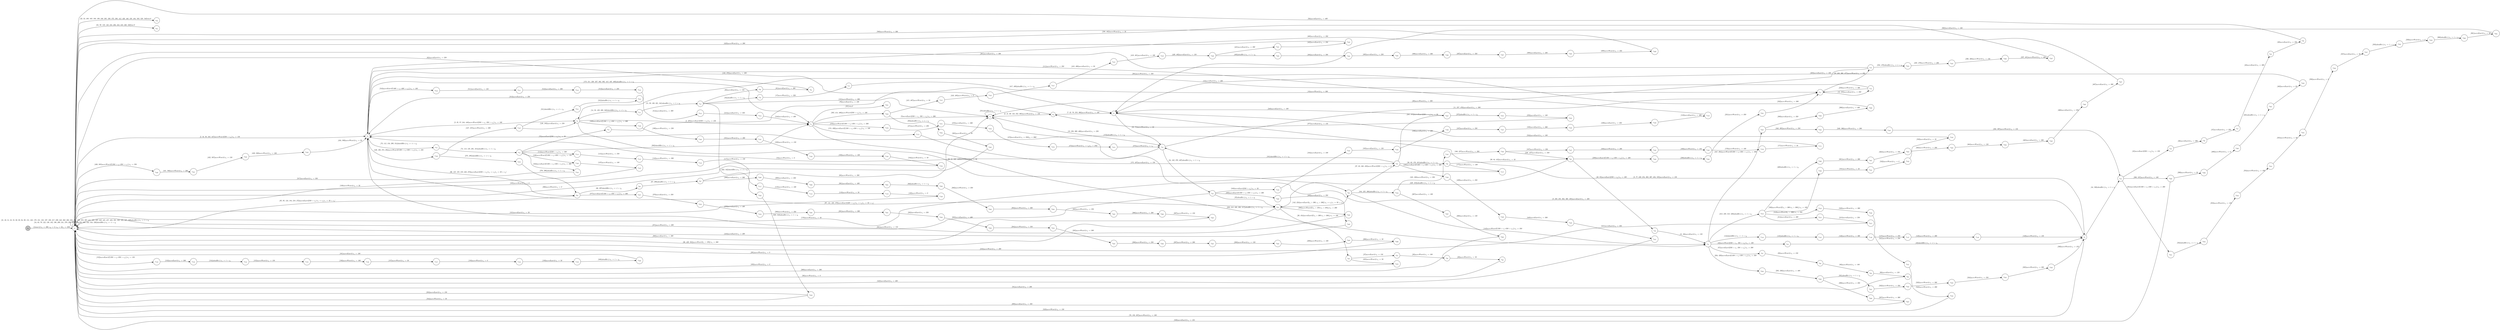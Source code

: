 digraph EFSM{
  graph [rankdir="LR", fontname="Latin Modern Math"];
  node [color="black", fillcolor="white", shape="circle", style="filled", fontname="Latin Modern Math"];
  edge [fontname="Latin Modern Math"];

  s0[fillcolor="gray", label=<s<sub>0</sub>>];
  s1[label=<s<sub>1</sub>>];
  s2[label=<s<sub>2</sub>>];
  s3[label=<s<sub>3</sub>>];
  s4[label=<s<sub>4</sub>>];
  s5[label=<s<sub>5</sub>>];
  s6[label=<s<sub>6</sub>>];
  s7[label=<s<sub>7</sub>>];
  s8[label=<s<sub>8</sub>>];
  s10[label=<s<sub>10</sub>>];
  s11[label=<s<sub>11</sub>>];
  s12[label=<s<sub>12</sub>>];
  s14[label=<s<sub>14</sub>>];
  s15[label=<s<sub>15</sub>>];
  s16[label=<s<sub>16</sub>>];
  s17[label=<s<sub>17</sub>>];
  s19[label=<s<sub>19</sub>>];
  s24[label=<s<sub>24</sub>>];
  s25[label=<s<sub>25</sub>>];
  s26[label=<s<sub>26</sub>>];
  s27[label=<s<sub>27</sub>>];
  s28[label=<s<sub>28</sub>>];
  s29[label=<s<sub>29</sub>>];
  s32[label=<s<sub>32</sub>>];
  s36[label=<s<sub>36</sub>>];
  s37[label=<s<sub>37</sub>>];
  s38[label=<s<sub>38</sub>>];
  s39[label=<s<sub>39</sub>>];
  s40[label=<s<sub>40</sub>>];
  s41[label=<s<sub>41</sub>>];
  s42[label=<s<sub>42</sub>>];
  s44[label=<s<sub>44</sub>>];
  s45[label=<s<sub>45</sub>>];
  s46[label=<s<sub>46</sub>>];
  s47[label=<s<sub>47</sub>>];
  s48[label=<s<sub>48</sub>>];
  s49[label=<s<sub>49</sub>>];
  s60[label=<s<sub>60</sub>>];
  s61[label=<s<sub>61</sub>>];
  s64[label=<s<sub>64</sub>>];
  s65[label=<s<sub>65</sub>>];
  s66[label=<s<sub>66</sub>>];
  s67[label=<s<sub>67</sub>>];
  s73[label=<s<sub>73</sub>>];
  s74[label=<s<sub>74</sub>>];
  s75[label=<s<sub>75</sub>>];
  s87[label=<s<sub>87</sub>>];
  s88[label=<s<sub>88</sub>>];
  s89[label=<s<sub>89</sub>>];
  s90[label=<s<sub>90</sub>>];
  s103[label=<s<sub>103</sub>>];
  s104[label=<s<sub>104</sub>>];
  s105[label=<s<sub>105</sub>>];
  s106[label=<s<sub>106</sub>>];
  s107[label=<s<sub>107</sub>>];
  s108[label=<s<sub>108</sub>>];
  s109[label=<s<sub>109</sub>>];
  s110[label=<s<sub>110</sub>>];
  s114[label=<s<sub>114</sub>>];
  s115[label=<s<sub>115</sub>>];
  s116[label=<s<sub>116</sub>>];
  s117[label=<s<sub>117</sub>>];
  s118[label=<s<sub>118</sub>>];
  s119[label=<s<sub>119</sub>>];
  s120[label=<s<sub>120</sub>>];
  s126[label=<s<sub>126</sub>>];
  s127[label=<s<sub>127</sub>>];
  s136[label=<s<sub>136</sub>>];
  s137[label=<s<sub>137</sub>>];
  s144[label=<s<sub>144</sub>>];
  s145[label=<s<sub>145</sub>>];
  s146[label=<s<sub>146</sub>>];
  s147[label=<s<sub>147</sub>>];
  s148[label=<s<sub>148</sub>>];
  s152[label=<s<sub>152</sub>>];
  s153[label=<s<sub>153</sub>>];
  s154[label=<s<sub>154</sub>>];
  s155[label=<s<sub>155</sub>>];
  s156[label=<s<sub>156</sub>>];
  s157[label=<s<sub>157</sub>>];
  s158[label=<s<sub>158</sub>>];
  s159[label=<s<sub>159</sub>>];
  s160[label=<s<sub>160</sub>>];
  s164[label=<s<sub>164</sub>>];
  s165[label=<s<sub>165</sub>>];
  s166[label=<s<sub>166</sub>>];
  s167[label=<s<sub>167</sub>>];
  s168[label=<s<sub>168</sub>>];
  s169[label=<s<sub>169</sub>>];
  s170[label=<s<sub>170</sub>>];
  s171[label=<s<sub>171</sub>>];
  s174[label=<s<sub>174</sub>>];
  s177[label=<s<sub>177</sub>>];
  s189[label=<s<sub>189</sub>>];
  s190[label=<s<sub>190</sub>>];
  s191[label=<s<sub>191</sub>>];
  s192[label=<s<sub>192</sub>>];
  s193[label=<s<sub>193</sub>>];
  s194[label=<s<sub>194</sub>>];
  s204[label=<s<sub>204</sub>>];
  s205[label=<s<sub>205</sub>>];
  s206[label=<s<sub>206</sub>>];
  s207[label=<s<sub>207</sub>>];
  s213[label=<s<sub>213</sub>>];
  s214[label=<s<sub>214</sub>>];
  s215[label=<s<sub>215</sub>>];
  s221[label=<s<sub>221</sub>>];
  s229[label=<s<sub>229</sub>>];
  s230[label=<s<sub>230</sub>>];
  s231[label=<s<sub>231</sub>>];
  s234[label=<s<sub>234</sub>>];
  s235[label=<s<sub>235</sub>>];
  s236[label=<s<sub>236</sub>>];
  s237[label=<s<sub>237</sub>>];
  s247[label=<s<sub>247</sub>>];
  s267[label=<s<sub>267</sub>>];
  s268[label=<s<sub>268</sub>>];
  s275[label=<s<sub>275</sub>>];
  s277[label=<s<sub>277</sub>>];
  s278[label=<s<sub>278</sub>>];
  s279[label=<s<sub>279</sub>>];
  s280[label=<s<sub>280</sub>>];
  s281[label=<s<sub>281</sub>>];
  s282[label=<s<sub>282</sub>>];
  s283[label=<s<sub>283</sub>>];
  s284[label=<s<sub>284</sub>>];
  s285[label=<s<sub>285</sub>>];
  s286[label=<s<sub>286</sub>>];
  s287[label=<s<sub>287</sub>>];
  s288[label=<s<sub>288</sub>>];
  s289[label=<s<sub>289</sub>>];
  s290[label=<s<sub>290</sub>>];
  s299[label=<s<sub>299</sub>>];
  s300[label=<s<sub>300</sub>>];
  s301[label=<s<sub>301</sub>>];
  s302[label=<s<sub>302</sub>>];
  s303[label=<s<sub>303</sub>>];
  s304[label=<s<sub>304</sub>>];
  s305[label=<s<sub>305</sub>>];
  s306[label=<s<sub>306</sub>>];
  s307[label=<s<sub>307</sub>>];
  s311[label=<s<sub>311</sub>>];
  s312[label=<s<sub>312</sub>>];
  s316[label=<s<sub>316</sub>>];
  s322[label=<s<sub>322</sub>>];
  s323[label=<s<sub>323</sub>>];
  s331[label=<s<sub>331</sub>>];
  s332[label=<s<sub>332</sub>>];
  s333[label=<s<sub>333</sub>>];
  s334[label=<s<sub>334</sub>>];
  s335[label=<s<sub>335</sub>>];
  s347[label=<s<sub>347</sub>>];
  s348[label=<s<sub>348</sub>>];
  s349[label=<s<sub>349</sub>>];
  s351[label=<s<sub>351</sub>>];
  s352[label=<s<sub>352</sub>>];
  s353[label=<s<sub>353</sub>>];
  s354[label=<s<sub>354</sub>>];
  s355[label=<s<sub>355</sub>>];
  s356[label=<s<sub>356</sub>>];
  s357[label=<s<sub>357</sub>>];
  s358[label=<s<sub>358</sub>>];
  s359[label=<s<sub>359</sub>>];
  s360[label=<s<sub>360</sub>>];
  s361[label=<s<sub>361</sub>>];
  s375[label=<s<sub>375</sub>>];
  s376[label=<s<sub>376</sub>>];
  s380[label=<s<sub>380</sub>>];
  s383[label=<s<sub>383</sub>>];
  s384[label=<s<sub>384</sub>>];
  s385[label=<s<sub>385</sub>>];
  s389[label=<s<sub>389</sub>>];
  s390[label=<s<sub>390</sub>>];
  s398[label=<s<sub>398</sub>>];
  s399[label=<s<sub>399</sub>>];
  s400[label=<s<sub>400</sub>>];
  s401[label=<s<sub>401</sub>>];
  s402[label=<s<sub>402</sub>>];
  s408[label=<s<sub>408</sub>>];
  s409[label=<s<sub>409</sub>>];
  s415[label=<s<sub>415</sub>>];
  s416[label=<s<sub>416</sub>>];
  s417[label=<s<sub>417</sub>>];
  s418[label=<s<sub>418</sub>>];
  s419[label=<s<sub>419</sub>>];
  s420[label=<s<sub>420</sub>>];
  s421[label=<s<sub>421</sub>>];
  s422[label=<s<sub>422</sub>>];
  s430[label=<s<sub>430</sub>>];
  s431[label=<s<sub>431</sub>>];
  s432[label=<s<sub>432</sub>>];
  s433[label=<s<sub>433</sub>>];
  s438[label=<s<sub>438</sub>>];
  s439[label=<s<sub>439</sub>>];
  s440[label=<s<sub>440</sub>>];
  s441[label=<s<sub>441</sub>>];
  s455[label=<s<sub>455</sub>>];
  s460[label=<s<sub>460</sub>>];
  s461[label=<s<sub>461</sub>>];
  s462[label=<s<sub>462</sub>>];
  s463[label=<s<sub>463</sub>>];
  s464[label=<s<sub>464</sub>>];
  s465[label=<s<sub>465</sub>>];
  s466[label=<s<sub>466</sub>>];
  s467[label=<s<sub>467</sub>>];
  s470[label=<s<sub>470</sub>>];
  s471[label=<s<sub>471</sub>>];
  s472[label=<s<sub>472</sub>>];
  s473[label=<s<sub>473</sub>>];
  s474[label=<s<sub>474</sub>>];
  s493[label=<s<sub>493</sub>>];
  s494[label=<s<sub>494</sub>>];
  s495[label=<s<sub>495</sub>>];
  s496[label=<s<sub>496</sub>>];
  s497[label=<s<sub>497</sub>>];
  s498[label=<s<sub>498</sub>>];
  s499[label=<s<sub>499</sub>>];
  s510[label=<s<sub>510</sub>>];
  s511[label=<s<sub>511</sub>>];
  s512[label=<s<sub>512</sub>>];
  s513[label=<s<sub>513</sub>>];
  s514[label=<s<sub>514</sub>>];
  s515[label=<s<sub>515</sub>>];
  s519[label=<s<sub>519</sub>>];
  s520[label=<s<sub>520</sub>>];
  s521[label=<s<sub>521</sub>>];
  s522[label=<s<sub>522</sub>>];
  s530[label=<s<sub>530</sub>>];
  s531[label=<s<sub>531</sub>>];
  s532[label=<s<sub>532</sub>>];
  s533[label=<s<sub>533</sub>>];

  s0->s1[label=<<i> [1]start:2/o<sub>1</sub> := 200, o<sub>2</sub> := 3, o<sub>3</sub> := 0&#91;r<sub>1</sub> := 250&#93;</i>>];
  s3->s4[label=<<i> [4, 485]moveEast:0&#91;350 &gt; r<sub>1</sub>&#93;/o<sub>1</sub> := 150</i>>];
  s4->s5[label=<<i> [5]moveEast:0&#91;350 &gt; r<sub>1</sub>, 350 &gt; r<sub>1</sub>&#93;/o<sub>1</sub> := 200</i>>];
  s11->s12[label=<<i> [12, 258]moveEast:0/o<sub>1</sub> := 350</i>>];
  s12->s3[label=<<i> [13]moveEast:0/o<sub>1</sub> := 400</i>>];
  s3->s14[label=<<i> [14, 58, 129, 320, 340]shieldHit:1/o<sub>1</sub> := -1 + i<sub>0</sub></i>>];
  s14->s15[label=<<i> [15, 59, 130, 321, 341]alienHit:1/o<sub>1</sub> := 1 + i<sub>0</sub></i>>];
  s15->s16[label=<<i> [16]alienHit:1/o<sub>1</sub> := 1 + i<sub>0</sub></i>>];
  s16->s17[label=<<i> [17]moveWest:0/o<sub>1</sub> := 350</i>>];
  s17->s11[label=<<i> [18]moveWest:0/o<sub>1</sub> := 300</i>>];
  s19->s5[label=<<i> [20]moveWest:0/o<sub>1</sub> := 200</i>>];
  s7->s10[label=<<i> [23, 71]moveWest:0/o<sub>1</sub> := 50</i>>];
  s24->s25[label=<<i> [25]alienHit:1/o<sub>1</sub> := 1 + i<sub>0</sub></i>>];
  s25->s26[label=<<i> [26, 454]moveEast:0&#91;!(r<sub>1</sub> &gt; 300&or;r<sub>1</sub> &gt; 300)&#93;/o<sub>1</sub> := 100</i>>];
  s26->s27[label=<<i> [27]moveEast:0/o<sub>1</sub> := 150</i>>];
  s27->s28[label=<<i> [28]moveWest:0/o<sub>1</sub> := 100</i>>];
  s28->s29[label=<<i> [29]moveWest:0/o<sub>1</sub> := 50</i>>];
  s29->s1[label=<<i> [30]moveWest:0/o<sub>1</sub> := 0</i>>];
  s39->s40[label=<<i> [40, 85]moveEast:0&#91;350 &gt; r<sub>1</sub>&#93;/o<sub>1</sub> := 100</i>>];
  s40->s41[label=<<i> [41, 86]moveEast:0/o<sub>1</sub> := 150</i>>];
  s41->s42[label=<<i> [42]moveWest:0&#91;350 &gt; r<sub>1</sub>, 350 &gt; r<sub>1</sub>&#93;/o<sub>1</sub> := 100</i>>];
  s42->s8[label=<<i> [43]shieldHit:1/o<sub>1</sub> := -1 + i<sub>0</sub></i>>];
  s8->s44[label=<<i> [44, 536]alienHit:1/o<sub>1</sub> := 1 + i<sub>0</sub></i>>];
  s44->s45[label=<<i> [45]moveEast:0&#91;350 &gt; r<sub>1</sub>&#93;/o<sub>1</sub> := 150</i>>];
  s45->s46[label=<<i> [46]moveEast:0/o<sub>1</sub> := 200</i>>];
  s46->s47[label=<<i> [47]moveEast:0/o<sub>1</sub> := 250</i>>];
  s47->s48[label=<<i> [48]moveEast:0/o<sub>1</sub> := 300</i>>];
  s48->s49[label=<<i> [49]moveEast:0/o<sub>1</sub> := 350</i>>];
  s49->s1[label=<<i> [50]moveEast:0/o<sub>1</sub> := 400</i>>];
  s15->s60[label=<<i> [60]moveEast:0/o<sub>1</sub> := 150</i>>];
  s60->s61[label=<<i> [61]moveEast:0/o<sub>1</sub> := 200</i>>];
  s61->s1[label=<<i> [62]moveEast:0/o<sub>1</sub> := 250</i>>];
  s65->s66[label=<<i> [66, 297]shieldHit:1/o<sub>1</sub> := -1 + i<sub>0</sub></i>>];
  s66->s67[label=<<i> [67, 298]alienHit:1/o<sub>1</sub> := 1 + i<sub>0</sub></i>>];
  s67->s5[label=<<i> [68]moveWest:0/o<sub>1</sub> := 200</i>>];
  s10->s2[label=<<i> [72]moveWest:0/o<sub>1</sub> := 0</i>>];
  s74->s75[label=<<i> [75]moveEast:0&#91;350 &gt; r<sub>1</sub>&#93;/o<sub>1</sub> := 50</i>>];
  s75->s7[label=<<i> [76]moveEast:0/o<sub>1</sub> := 100</i>>];
  s38->s39[label=<<i> [39, 84, 452]moveEast:0/o<sub>1</sub> := 50</i>>];
  s41->s87[label=<<i> [87]moveEast:0&#91;350 &gt; r<sub>1</sub>, 350 &gt; r<sub>1</sub>&#93;/o<sub>1</sub> := 200</i>>];
  s87->s88[label=<<i> [88]moveWest:0/o<sub>1</sub> := 150</i>>];
  s88->s89[label=<<i> [89]moveWest:0/o<sub>1</sub> := 100</i>>];
  s89->s90[label=<<i> [90]moveEast:0/o<sub>1</sub> := 150</i>>];
  s90->s1[label=<<i> [91]moveEast:0/o<sub>1</sub> := 200</i>>];
  s25->s1[label=<<i> [98, 429, 504]moveWest:0&#91;r<sub>1</sub> &gt; 376&#93;/o<sub>1</sub> := 300</i>>];
  s37->s10[label=<<i> [101]shieldHit:1/o<sub>1</sub> := -1 + i<sub>0</sub></i>>];
  s24->s103[label=<<i> [103]moveEast:0&#91;350 &gt; r<sub>1</sub>&#93;/o<sub>1</sub> := 50</i>>];
  s103->s104[label=<<i> [104]moveEast:0/o<sub>1</sub> := 100</i>>];
  s104->s105[label=<<i> [105]moveEast:0/o<sub>1</sub> := 150</i>>];
  s105->s106[label=<<i> [106]moveEast:0/o<sub>1</sub> := 200</i>>];
  s106->s107[label=<<i> [107]moveEast:0/o<sub>1</sub> := 250</i>>];
  s107->s108[label=<<i> [108]moveEast:0/o<sub>1</sub> := 300</i>>];
  s108->s109[label=<<i> [109]moveEast:0/o<sub>1</sub> := 350</i>>];
  s109->s110[label=<<i> [110]moveEast:0/o<sub>1</sub> := 400</i>>];
  s110->s2[label=<<i> [111]moveWest:0/o<sub>1</sub> := 350</i>>];
  s74->s114[label=<<i> [114]moveWest:0&#91;350 &gt; r<sub>1</sub>&#93;/o<sub>1</sub> := 300</i>>];
  s114->s115[label=<<i> [115]moveWest:0/o<sub>1</sub> := 250</i>>];
  s115->s116[label=<<i> [116]moveWest:0/o<sub>1</sub> := 200</i>>];
  s116->s117[label=<<i> [117]moveWest:0/o<sub>1</sub> := 150</i>>];
  s117->s118[label=<<i> [118]moveWest:0/o<sub>1</sub> := 100</i>>];
  s118->s119[label=<<i> [119]moveWest:0/o<sub>1</sub> := 50</i>>];
  s119->s120[label=<<i> [120]moveWest:0/o<sub>1</sub> := 0</i>>];
  s120->s1[label=<<i> [121]moveEast:0/o<sub>1</sub> := 50</i>>];
  s126->s127[label=<<i> [127, 187]moveWest:0/o<sub>1</sub> := 200</i>>];
  s127->s3[label=<<i> [128, 188]moveEast:0/o<sub>1</sub> := 250</i>>];
  s15->s5[label=<<i> [131]moveWest:0/o<sub>1</sub> := 200</i>>];
  s6->s2[label=<<i> [133, 378]moveEast:0/o<sub>1</sub> := 200</i>>];
  s2->s73[label=<<i> [73, 112, 134, 200, 314]shieldHit:1/o<sub>1</sub> := -1 + i<sub>0</sub></i>>];
  s73->s74[label=<<i> [74, 113, 135, 201, 315]alienHit:1/o<sub>1</sub> := 1 + i<sub>0</sub></i>>];
  s74->s136[label=<<i> [136]moveWest:0&#91;!(350 &gt; r<sub>1</sub>&or;350 &gt; r<sub>1</sub>)&#93;/o<sub>1</sub> := 150</i>>];
  s136->s137[label=<<i> [137]moveWest:0/o<sub>1</sub> := 100</i>>];
  s137->s1[label=<<i> [138]moveWest:0/o<sub>1</sub> := 50</i>>];
  s25->s36[label=<<i> [142, 224]moveEast:0&#91;r<sub>1</sub> &gt; 300, r<sub>1</sub> &gt; 300&#93;/o<sub>1</sub> := r<sub>1</sub>&#91;r<sub>1</sub> := 50 + r<sub>1</sub>&#93;</i>>];
  s36->s41[label=<<i> [143]moveWest:0&#91;!(350 &gt; r<sub>1</sub>&or;350 &gt; r<sub>1</sub>)&#93;/o<sub>1</sub> := 350</i>>];
  s41->s144[label=<<i> [144]shieldHit:1/o<sub>1</sub> := -1 + i<sub>0</sub></i>>];
  s144->s145[label=<<i> [145]alienHit:1/o<sub>1</sub> := 1 + i<sub>0</sub></i>>];
  s145->s146[label=<<i> [146]moveWest:0/o<sub>1</sub> := 300</i>>];
  s146->s147[label=<<i> [147]moveWest:0/o<sub>1</sub> := 250</i>>];
  s147->s148[label=<<i> [148]moveWest:0/o<sub>1</sub> := 200</i>>];
  s148->s8[label=<<i> [149]moveWest:0/o<sub>1</sub> := 150</i>>];
  s8->s1[label=<<i> [78, 150, 337]moveWest:0/o<sub>1</sub> := 100</i>>];
  s1->s152[label=<<i> [152]moveEast:0&#91;!(350 &gt; r<sub>1</sub>&or;350 &gt; r<sub>1</sub>)&#93;/o<sub>1</sub> := 150</i>>];
  s152->s153[label=<<i> [153]moveEast:0/o<sub>1</sub> := 200</i>>];
  s153->s154[label=<<i> [154]alienHit:1/o<sub>1</sub> := 1 + i<sub>0</sub></i>>];
  s154->s155[label=<<i> [155]moveWest:0/o<sub>1</sub> := 150</i>>];
  s155->s156[label=<<i> [156]moveWest:0/o<sub>1</sub> := 100</i>>];
  s156->s157[label=<<i> [157]moveWest:0/o<sub>1</sub> := 50</i>>];
  s157->s158[label=<<i> [158]moveWest:0/o<sub>1</sub> := 0</i>>];
  s158->s159[label=<<i> [159]moveEast:0/o<sub>1</sub> := 50</i>>];
  s159->s160[label=<<i> [160]alienHit:1/o<sub>1</sub> := 1 + i<sub>0</sub></i>>];
  s160->s1[label=<<i> [161]moveEast:0/o<sub>1</sub> := 100</i>>];
  s164->s165[label=<<i> [165, 226]moveWest:0/o<sub>1</sub> := 350</i>>];
  s165->s166[label=<<i> [166, 227]moveWest:0/o<sub>1</sub> := 300</i>>];
  s166->s167[label=<<i> [167]moveWest:0/o<sub>1</sub> := 250</i>>];
  s167->s168[label=<<i> [168]moveWest:0/o<sub>1</sub> := 200</i>>];
  s168->s169[label=<<i> [169]moveWest:0/o<sub>1</sub> := 150</i>>];
  s169->s170[label=<<i> [170]moveWest:0/o<sub>1</sub> := 100</i>>];
  s170->s171[label=<<i> [171]moveWest:0/o<sub>1</sub> := 50</i>>];
  s171->s2[label=<<i> [172]alienHit:1/o<sub>1</sub> := 1 + i<sub>0</sub></i>>];
  s4->s174[label=<<i> [174, 436]moveEast:0&#91;!(350 &gt; r<sub>1</sub>&or;350 &gt; r<sub>1</sub>)&#93;/o<sub>1</sub> := 100</i>>];
  s174->s37[label=<<i> [175, 437]moveEast:0/o<sub>1</sub> := 150</i>>];
  s38->s177[label=<<i> [177]moveWest:0/o<sub>1</sub> := 100</i>>];
  s177->s1[label=<<i> [178]moveWest:0/o<sub>1</sub> := 50</i>>];
  s2->s126[label=<<i> [126, 186, 274, 294]moveWest:0&#91;!(350 &gt; r<sub>1</sub>&or;350 &gt; r<sub>1</sub>)&#93;/o<sub>1</sub> := 250</i>>];
  s3->s189[label=<<i> [189]moveEast:0&#91;!(350 &gt; r<sub>1</sub>&or;350 &gt; r<sub>1</sub>)&#93;/o<sub>1</sub> := 300</i>>];
  s189->s190[label=<<i> [190]moveWest:0/o<sub>1</sub> := 250</i>>];
  s190->s191[label=<<i> [191]moveWest:0/o<sub>1</sub> := 200</i>>];
  s191->s192[label=<<i> [192]moveWest:0/o<sub>1</sub> := 150</i>>];
  s192->s193[label=<<i> [193]moveWest:0/o<sub>1</sub> := 100</i>>];
  s193->s194[label=<<i> [194]moveWest:0/o<sub>1</sub> := 50</i>>];
  s194->s1[label=<<i> [195]moveWest:0/o<sub>1</sub> := 0</i>>];
  s74->s4[label=<<i> [202]shieldHit:1/o<sub>1</sub> := -1 + i<sub>0</sub></i>>];
  s4->s41[label=<<i> [203, 212, 328, 393, 517]alienHit:1/o<sub>1</sub> := 1 + i<sub>0</sub></i>>];
  s41->s204[label=<<i> [204, 329]moveEast:0&#91;!(350 &gt; r<sub>1</sub>&or;350 &gt; r<sub>1</sub>)&#93;/o<sub>1</sub> := 350</i>>];
  s204->s205[label=<<i> [205, 330]moveEast:0/o<sub>1</sub> := 400</i>>];
  s205->s206[label=<<i> [206]moveWest:0/o<sub>1</sub> := 350</i>>];
  s206->s207[label=<<i> [207]moveWest:0/o<sub>1</sub> := 300</i>>];
  s207->s1[label=<<i> [208]moveEast:0/o<sub>1</sub> := 350</i>>];
  s213->s214[label=<<i> [214]moveEast:0/o<sub>1</sub> := 200</i>>];
  s214->s215[label=<<i> [215]moveEast:0/o<sub>1</sub> := 250</i>>];
  s215->s1[label=<<i> [216]moveWest:0/o<sub>1</sub> := 200</i>>];
  s1->s65[label=<<i> [65, 95, 124, 184, 218, 272]moveEast:0&#91;350 &gt; r<sub>1</sub>&#93;/o<sub>1</sub> := r<sub>1</sub>&#91;r<sub>1</sub> := 50 + r<sub>1</sub>&#93;</i>>];
  s65->s2[label=<<i> [96, 125, 185, 219, 222, 273]moveEast:0&#91;350 &gt; r<sub>1</sub>&#93;/o<sub>1</sub> := r<sub>1</sub>&#91;r<sub>1</sub> := 50 + r<sub>1</sub>&#93;</i>>];
  s4->s221[label=<<i> [221]win:0</i>>];
  s2->s25[label=<<i> [97, 141, 223, 379]moveEast:0&#91;400 &gt; r<sub>1</sub>&#93;/o<sub>1</sub> := r<sub>1</sub>&#91;r<sub>1</sub> := 50 + r<sub>1</sub>&#93;</i>>];
  s36->s164[label=<<i> [164, 225, 266]alienHit:1/o<sub>1</sub> := 1 + i<sub>0</sub></i>>];
  s166->s39[label=<<i> [228, 427]moveEast:0/o<sub>1</sub> := 350</i>>];
  s39->s229[label=<<i> [229]moveEast:0&#91;!(350 &gt; r<sub>1</sub>&or;350 &gt; r<sub>1</sub>)&#93;/o<sub>1</sub> := 400</i>>];
  s229->s230[label=<<i> [230]alienHit:1/o<sub>1</sub> := 1 + i<sub>0</sub></i>>];
  s230->s231[label=<<i> [231]moveWest:0/o<sub>1</sub> := 350</i>>];
  s231->s11[label=<<i> [232]moveWest:0/o<sub>1</sub> := 300</i>>];
  s11->s19[label=<<i> [19, 233, 260, 477]moveWest:0/o<sub>1</sub> := 250</i>>];
  s19->s234[label=<<i> [234, 478]alienHit:1/o<sub>1</sub> := 1 + i<sub>0</sub></i>>];
  s234->s235[label=<<i> [235, 479]moveWest:0/o<sub>1</sub> := 200</i>>];
  s235->s236[label=<<i> [236, 480]moveWest:0/o<sub>1</sub> := 150</i>>];
  s236->s237[label=<<i> [237, 481]moveWest:0/o<sub>1</sub> := 100</i>>];
  s237->s1[label=<<i> [238, 482]moveWest:0/o<sub>1</sub> := 50</i>>];
  s37->s247[label=<<i> [247, 374]moveEast:0&#91;350 &gt; r<sub>1</sub>&#93;/o<sub>1</sub> := 50</i>>];
  s247->s7[label=<<i> [248]moveEast:0/o<sub>1</sub> := 100</i>>];
  s8->s5[label=<<i> [9, 250, 255, 364, 368, 405]moveEast:0/o<sub>1</sub> := 200</i>>];
  s5->s5[label=<<i> [251]alienHit:1/o<sub>1</sub> := 1 + i<sub>0</sub></i>>];
  s5->s6[label=<<i> [6, 21, 69, 132, 252, 365]moveWest:0/o<sub>1</sub> := 150</i>>];
  s6->s7[label=<<i> [7, 22, 70, 253, 366]moveWest:0/o<sub>1</sub> := 100</i>>];
  s10->s11[label=<<i> [11, 257, 476]moveEast:0/o<sub>1</sub> := 300</i>>];
  s12->s11[label=<<i> [259]moveWest:0/o<sub>1</sub> := 300</i>>];
  s19->s1[label=<<i> [261]moveEast:0/o<sub>1</sub> := 300</i>>];
  s164->s267[label=<<i> [267]moveEast:0/o<sub>1</sub> := 100</i>>];
  s267->s268[label=<<i> [268]moveEast:0/o<sub>1</sub> := 150</i>>];
  s268->s1[label=<<i> [269]moveEast:0/o<sub>1</sub> := 200</i>>];
  s126->s275[label=<<i> [275, 295]shieldHit:1/o<sub>1</sub> := -1 + i<sub>0</sub></i>>];
  s275->s65[label=<<i> [276, 296]alienHit:1/o<sub>1</sub> := 1 + i<sub>0</sub></i>>];
  s65->s277[label=<<i> [277]moveEast:0&#91;!(350 &gt; r<sub>1</sub>&or;350 &gt; r<sub>1</sub>)&#93;/o<sub>1</sub> := 300</i>>];
  s277->s278[label=<<i> [278]moveEast:0/o<sub>1</sub> := 350</i>>];
  s278->s279[label=<<i> [279]moveEast:0/o<sub>1</sub> := 400</i>>];
  s279->s280[label=<<i> [280]moveWest:0/o<sub>1</sub> := 350</i>>];
  s280->s281[label=<<i> [281]moveWest:0/o<sub>1</sub> := 300</i>>];
  s281->s282[label=<<i> [282]moveEast:0/o<sub>1</sub> := 350</i>>];
  s282->s283[label=<<i> [283]moveEast:0/o<sub>1</sub> := 400</i>>];
  s283->s284[label=<<i> [284]moveWest:0/o<sub>1</sub> := 350</i>>];
  s284->s285[label=<<i> [285]moveWest:0/o<sub>1</sub> := 300</i>>];
  s285->s286[label=<<i> [286]moveWest:0/o<sub>1</sub> := 250</i>>];
  s286->s287[label=<<i> [287]moveWest:0/o<sub>1</sub> := 200</i>>];
  s287->s288[label=<<i> [288]moveWest:0/o<sub>1</sub> := 150</i>>];
  s288->s289[label=<<i> [289]moveWest:0/o<sub>1</sub> := 100</i>>];
  s289->s290[label=<<i> [290]moveWest:0/o<sub>1</sub> := 50</i>>];
  s290->s1[label=<<i> [291]moveWest:0/o<sub>1</sub> := 0</i>>];
  s67->s299[label=<<i> [299]moveEast:0/o<sub>1</sub> := 300</i>>];
  s299->s300[label=<<i> [300]moveEast:0/o<sub>1</sub> := 350</i>>];
  s300->s301[label=<<i> [301]moveEast:0/o<sub>1</sub> := 400</i>>];
  s301->s302[label=<<i> [302]alienHit:1/o<sub>1</sub> := 1 + i<sub>0</sub></i>>];
  s302->s303[label=<<i> [303]moveWest:0/o<sub>1</sub> := 350</i>>];
  s303->s304[label=<<i> [304]moveWest:0/o<sub>1</sub> := 300</i>>];
  s304->s305[label=<<i> [305]moveWest:0/o<sub>1</sub> := 250</i>>];
  s305->s306[label=<<i> [306]moveWest:0/o<sub>1</sub> := 200</i>>];
  s306->s307[label=<<i> [307]moveWest:0/o<sub>1</sub> := 150</i>>];
  s307->s1[label=<<i> [308]moveEast:0/o<sub>1</sub> := 200</i>>];
  s127->s311[label=<<i> [311]shieldHit:1/o<sub>1</sub> := -1 + i<sub>0</sub></i>>];
  s311->s312[label=<<i> [312]alienHit:1/o<sub>1</sub> := 1 + i<sub>0</sub></i>>];
  s312->s2[label=<<i> [313]moveEast:0/o<sub>1</sub> := 250</i>>];
  s74->s316[label=<<i> [316]moveEast:0&#91;!(350 &gt; r<sub>1</sub>&or;350 &gt; r<sub>1</sub>)&#93;/o<sub>1</sub> := 300</i>>];
  s316->s1[label=<<i> [317]moveEast:0/o<sub>1</sub> := 350</i>>];
  s15->s322[label=<<i> [322, 342]shieldHit:1/o<sub>1</sub> := -1 + i<sub>0</sub></i>>];
  s322->s323[label=<<i> [323, 343]alienHit:1/o<sub>1</sub> := 1 + i<sub>0</sub></i>>];
  s323->s1[label=<<i> [324]moveEast:0/o<sub>1</sub> := 150</i>>];
  s1->s64[label=<<i> [64, 80, 123, 140, 210, 293, 310, 319, 326, 346]lose:0</i>>];
  s205->s331[label=<<i> [331]alienHit:1/o<sub>1</sub> := 1 + i<sub>0</sub></i>>];
  s331->s332[label=<<i> [332]moveWest:0/o<sub>1</sub> := 350</i>>];
  s332->s333[label=<<i> [333]moveWest:0/o<sub>1</sub> := 300</i>>];
  s333->s334[label=<<i> [334]moveWest:0/o<sub>1</sub> := 250</i>>];
  s334->s335[label=<<i> [335]moveWest:0/o<sub>1</sub> := 200</i>>];
  s335->s8[label=<<i> [336]moveWest:0/o<sub>1</sub> := 150</i>>];
  s323->s1[label=<<i> [344]moveWest:0/o<sub>1</sub> := 50</i>>];
  s41->s347[label=<<i> [347, 394]moveWest:0&#91;!(350 &gt; r<sub>1</sub>&or;350 &gt; r<sub>1</sub>)&#93;/o<sub>1</sub> := 300</i>>];
  s347->s348[label=<<i> [348, 395]moveWest:0/o<sub>1</sub> := 250</i>>];
  s348->s349[label=<<i> [349, 396]moveWest:0/o<sub>1</sub> := 200</i>>];
  s349->s44[label=<<i> [350, 397]moveWest:0/o<sub>1</sub> := 150</i>>];
  s44->s351[label=<<i> [351]moveEast:0&#91;!(350 &gt; r<sub>1</sub>&or;350 &gt; r<sub>1</sub>)&#93;/o<sub>1</sub> := 200</i>>];
  s351->s352[label=<<i> [352]alienHit:1/o<sub>1</sub> := 1 + i<sub>0</sub></i>>];
  s352->s353[label=<<i> [353]moveWest:0/o<sub>1</sub> := 150</i>>];
  s353->s354[label=<<i> [354]moveWest:0/o<sub>1</sub> := 100</i>>];
  s354->s355[label=<<i> [355]moveWest:0/o<sub>1</sub> := 50</i>>];
  s355->s356[label=<<i> [356]moveWest:0/o<sub>1</sub> := 0</i>>];
  s356->s357[label=<<i> [357]moveEast:0/o<sub>1</sub> := 50</i>>];
  s357->s358[label=<<i> [358]alienHit:1/o<sub>1</sub> := 1 + i<sub>0</sub></i>>];
  s358->s359[label=<<i> [359]moveWest:0/o<sub>1</sub> := 0</i>>];
  s359->s360[label=<<i> [360]alienHit:1/o<sub>1</sub> := 1 + i<sub>0</sub></i>>];
  s360->s361[label=<<i> [361]moveEast:0/o<sub>1</sub> := 50</i>>];
  s361->s7[label=<<i> [362]moveEast:0/o<sub>1</sub> := 100</i>>];
  s5->s10[label=<<i> [10, 256, 369, 406]moveEast:0/o<sub>1</sub> := 250</i>>];
  s24->s1[label=<<i> [371]moveWest:0/o<sub>1</sub> := 200</i>>];
  s247->s375[label=<<i> [375]alienHit:1/o<sub>1</sub> := 1 + i<sub>0</sub></i>>];
  s375->s376[label=<<i> [376]moveEast:0/o<sub>1</sub> := 100</i>>];
  s376->s6[label=<<i> [377]moveEast:0/o<sub>1</sub> := 150</i>>];
  s25->s380[label=<<i> [380]moveWest:0&#91;!(r<sub>1</sub> &gt; 376&or;r<sub>1</sub> &gt; 376)&#93;/o<sub>1</sub> := 200</i>>];
  s380->s2[label=<<i> [381]moveWest:0/o<sub>1</sub> := 150</i>>];
  s4->s383[label=<<i> [383, 414, 486]moveWest:0&#91;350 &gt; r<sub>1</sub>&#93;/o<sub>1</sub> := 100</i>>];
  s383->s384[label=<<i> [384]alienHit:1/o<sub>1</sub> := 1 + i<sub>0</sub></i>>];
  s384->s385[label=<<i> [385]moveWest:0/o<sub>1</sub> := 50</i>>];
  s385->s1[label=<<i> [386]moveWest:0/o<sub>1</sub> := 0</i>>];
  s347->s389[label=<<i> [389]moveEast:0/o<sub>1</sub> := 350</i>>];
  s389->s390[label=<<i> [390]moveEast:0/o<sub>1</sub> := 400</i>>];
  s390->s2[label=<<i> [391]moveWest:0/o<sub>1</sub> := 350</i>>];
  s2->s4[label=<<i> [173, 211, 220, 327, 382, 392, 413, 435, 469]alienHit:1/o<sub>1</sub> := 1 + i<sub>0</sub></i>>];
  s44->s398[label=<<i> [398, 537]moveWest:0/o<sub>1</sub> := 100</i>>];
  s398->s399[label=<<i> [399]moveWest:0/o<sub>1</sub> := 50</i>>];
  s399->s400[label=<<i> [400]moveWest:0/o<sub>1</sub> := 0</i>>];
  s400->s401[label=<<i> [401]alienHit:1/o<sub>1</sub> := 1 + i<sub>0</sub></i>>];
  s401->s402[label=<<i> [402]moveEast:0/o<sub>1</sub> := 50</i>>];
  s402->s7[label=<<i> [403]moveEast:0/o<sub>1</sub> := 100</i>>];
  s7->s8[label=<<i> [8, 77, 249, 254, 363, 367, 404, 535]moveEast:0/o<sub>1</sub> := 150</i>>];
  s10->s24[label=<<i> [24, 102, 370, 407]alienHit:1/o<sub>1</sub> := 1 + i<sub>0</sub></i>>];
  s24->s408[label=<<i> [408]moveEast:0&#91;!(350 &gt; r<sub>1</sub>&or;350 &gt; r<sub>1</sub>)&#93;/o<sub>1</sub> := 300</i>>];
  s408->s409[label=<<i> [409]moveEast:0/o<sub>1</sub> := 350</i>>];
  s409->s1[label=<<i> [410]moveEast:0/o<sub>1</sub> := 400</i>>];
  s383->s415[label=<<i> [415, 487]moveWest:0/o<sub>1</sub> := 50</i>>];
  s415->s416[label=<<i> [416, 488]moveWest:0/o<sub>1</sub> := 0</i>>];
  s416->s417[label=<<i> [417, 489]alienHit:1/o<sub>1</sub> := 1 + i<sub>0</sub></i>>];
  s417->s418[label=<<i> [418, 490]moveEast:0/o<sub>1</sub> := 50</i>>];
  s418->s419[label=<<i> [419, 491]moveEast:0/o<sub>1</sub> := 100</i>>];
  s419->s420[label=<<i> [420, 492]moveEast:0/o<sub>1</sub> := 150</i>>];
  s420->s421[label=<<i> [421]moveEast:0/o<sub>1</sub> := 200</i>>];
  s421->s422[label=<<i> [422]moveEast:0/o<sub>1</sub> := 250</i>>];
  s422->s1[label=<<i> [423]moveWest:0/o<sub>1</sub> := 200</i>>];
  s39->s25[label=<<i> [428, 453]alienHit:1/o<sub>1</sub> := 1 + i<sub>0</sub></i>>];
  s1->s430[label=<<i> [430, 505]moveWest:0&#91;!(350 &gt; r<sub>1</sub>&or;350 &gt; r<sub>1</sub>)&#93;/o<sub>1</sub> := 250</i>>];
  s430->s431[label=<<i> [431, 506]moveWest:0/o<sub>1</sub> := 200</i>>];
  s431->s432[label=<<i> [432, 507]moveWest:0/o<sub>1</sub> := 150</i>>];
  s432->s433[label=<<i> [433, 508]moveWest:0/o<sub>1</sub> := 100</i>>];
  s433->s2[label=<<i> [434, 509]moveWest:0/o<sub>1</sub> := 50</i>>];
  s37->s438[label=<<i> [438]moveEast:0&#91;!(350 &gt; r<sub>1</sub>&or;350 &gt; r<sub>1</sub>)&#93;/o<sub>1</sub> := 200</i>>];
  s438->s439[label=<<i> [439]moveEast:0/o<sub>1</sub> := 250</i>>];
  s439->s440[label=<<i> [440]moveEast:0/o<sub>1</sub> := 300</i>>];
  s440->s441[label=<<i> [441]moveEast:0/o<sub>1</sub> := 350</i>>];
  s441->s1[label=<<i> [442]moveEast:0/o<sub>1</sub> := 400</i>>];
  s1->s2[label=<<i> [2, 34, 56, 243, 447]moveWest:0&#91;350 &gt; r<sub>1</sub>&#93;/o<sub>1</sub> := 150</i>>];
  s2->s3[label=<<i> [3, 35, 57, 244, 448]moveWest:0&#91;350 &gt; r<sub>1</sub>, 350 &gt; r<sub>1</sub>&#93;/o<sub>1</sub> := 100</i>>];
  s3->s36[label=<<i> [36, 81, 245, 449]moveWest:0/o<sub>1</sub> := 50</i>>];
  s36->s37[label=<<i> [37, 82, 246, 450]moveWest:0&#91;350 &gt; r<sub>1</sub>&#93;/o<sub>1</sub> := 0</i>>];
  s37->s38[label=<<i> [38, 83, 176, 451]alienHit:1/o<sub>1</sub> := 1 + i<sub>0</sub></i>>];
  s26->s455[label=<<i> [455]moveWest:0/o<sub>1</sub> := 50</i>>];
  s455->s1[label=<<i> [456]moveWest:0/o<sub>1</sub> := 0</i>>];
  s213->s460[label=<<i> [460]alienHit:1/o<sub>1</sub> := 1 + i<sub>0</sub></i>>];
  s460->s461[label=<<i> [461]moveWest:0/o<sub>1</sub> := 300</i>>];
  s461->s462[label=<<i> [462]moveWest:0/o<sub>1</sub> := 250</i>>];
  s462->s463[label=<<i> [463]moveWest:0/o<sub>1</sub> := 200</i>>];
  s463->s464[label=<<i> [464]moveWest:0/o<sub>1</sub> := 150</i>>];
  s464->s465[label=<<i> [465]moveEast:0/o<sub>1</sub> := 200</i>>];
  s465->s466[label=<<i> [466]moveEast:0/o<sub>1</sub> := 250</i>>];
  s466->s467[label=<<i> [467]moveEast:0/o<sub>1</sub> := 300</i>>];
  s467->s2[label=<<i> [468]moveEast:0/o<sub>1</sub> := 350</i>>];
  s4->s470[label=<<i> [470]moveWest:0&#91;!(350 &gt; r<sub>1</sub>&or;350 &gt; r<sub>1</sub>)&#93;/o<sub>1</sub> := 300</i>>];
  s470->s471[label=<<i> [471]moveWest:0/o<sub>1</sub> := 250</i>>];
  s471->s472[label=<<i> [472]moveEast:0/o<sub>1</sub> := 300</i>>];
  s472->s473[label=<<i> [473]moveEast:0/o<sub>1</sub> := 350&#91;r<sub>2</sub> := 300&#93;</i>>];
  s473->s474[label=<<i> [474]moveWest:0/o<sub>1</sub> := r<sub>2</sub>&#91;r<sub>2</sub> := 250&#93;</i>>];
  s474->s10[label=<<i> [475]moveWest:0/o<sub>1</sub> := r<sub>2</sub></i>>];
  s420->s493[label=<<i> [493]alienHit:1/o<sub>1</sub> := 1 + i<sub>0</sub></i>>];
  s493->s494[label=<<i> [494]moveEast:0/o<sub>1</sub> := 200</i>>];
  s494->s495[label=<<i> [495]moveEast:0/o<sub>1</sub> := 250</i>>];
  s495->s496[label=<<i> [496]moveEast:0/o<sub>1</sub> := 300</i>>];
  s496->s497[label=<<i> [497]moveEast:0/o<sub>1</sub> := 350</i>>];
  s497->s498[label=<<i> [498]moveEast:0/o<sub>1</sub> := 400</i>>];
  s498->s499[label=<<i> [499]moveWest:0/o<sub>1</sub> := 350</i>>];
  s499->s1[label=<<i> [500]moveWest:0/o<sub>1</sub> := 300</i>>];
  s2->s510[label=<<i> [510]moveEast:0&#91;!(400 &gt; r<sub>1</sub>&or;400 &gt; r<sub>1</sub>)&#93;/o<sub>1</sub> := 100</i>>];
  s510->s511[label=<<i> [511]moveEast:0/o<sub>1</sub> := 150</i>>];
  s511->s512[label=<<i> [512]moveEast:0/o<sub>1</sub> := 200</i>>];
  s512->s513[label=<<i> [513]moveEast:0/o<sub>1</sub> := 250</i>>];
  s513->s514[label=<<i> [514]moveEast:0/o<sub>1</sub> := 300</i>>];
  s514->s515[label=<<i> [515]moveEast:0/o<sub>1</sub> := 350</i>>];
  s515->s4[label=<<i> [516]moveEast:0/o<sub>1</sub> := 400</i>>];
  s213->s519[label=<<i> [519]moveWest:0&#91;r<sub>1</sub> &gt; 300&#93;/o<sub>1</sub> := 350</i>>];
  s519->s520[label=<<i> [520]moveWest:0/o<sub>1</sub> := 300</i>>];
  s520->s521[label=<<i> [521]moveWest:0/o<sub>1</sub> := 250</i>>];
  s521->s522[label=<<i> [522]moveWest:0/o<sub>1</sub> := 200</i>>];
  s522->s1[label=<<i> [523]moveWest:0/o<sub>1</sub> := 150</i>>];
  s1->s1[label=<<i> [54, 63, 79, 122, 139, 182, 196, 209, 241, 270, 292, 309, 318, 325, 345, 444, 524, 526]shieldHit:1/o<sub>1</sub> := -1 + i<sub>0</sub></i>>];
  s1->s1[label=<<i> [31, 33, 51, 52, 55, 92, 93, 94, 99, 151, 162, 179, 181, 183, 197, 198, 217, 239, 242, 262, 263, 264, 271, 338, 372, 387, 411, 424, 425, 443, 445, 457, 483, 501, 502, 525, 527, 539]alienHit:1/o<sub>1</sub> := 1 + i<sub>0</sub></i>>];
  s1->s32[label=<<i> [32, 53, 100, 163, 180, 199, 240, 265, 339, 373, 388, 412, 426, 446, 458, 484, 503, 528, 540]win:0</i>>];
  s41->s213[label=<<i> [213, 459, 518, 529]alienHit:1/o<sub>1</sub> := 1 + i<sub>0</sub></i>>];
  s213->s530[label=<<i> [530]moveWest:0&#91;!(r<sub>1</sub> &gt; 300&or;r<sub>1</sub> &gt; 300)&#93;/o<sub>1</sub> := 100</i>>];
  s530->s531[label=<<i> [531]moveWest:0/o<sub>1</sub> := 50</i>>];
  s531->s532[label=<<i> [532]moveWest:0/o<sub>1</sub> := 0</i>>];
  s532->s533[label=<<i> [533]moveEast:0/o<sub>1</sub> := 50</i>>];
  s533->s7[label=<<i> [534]moveEast:0/o<sub>1</sub> := 100</i>>];
  s398->s1[label=<<i> [538]moveEast:0/o<sub>1</sub> := 150</i>>];
}